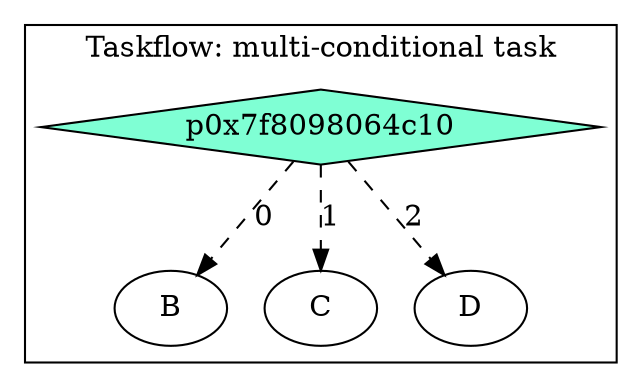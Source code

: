 digraph Taskflow {
subgraph cluster_p0x7ff7b31961a8 {
label="Taskflow: multi-conditional task";
p0x7f8098064c10[label="p0x7f8098064c10" shape=diamond color=black fillcolor=aquamarine style=filled];
p0x7f8098064c10 -> p0x7f80980659e0 [style=dashed label="0"];
p0x7f8098064c10 -> p0x7f8098064d20 [style=dashed label="1"];
p0x7f8098064c10 -> p0x7f8098064e30 [style=dashed label="2"];
p0x7f80980659e0[label="B" ];
p0x7f8098064d20[label="C" ];
p0x7f8098064e30[label="D" ];
}
}
